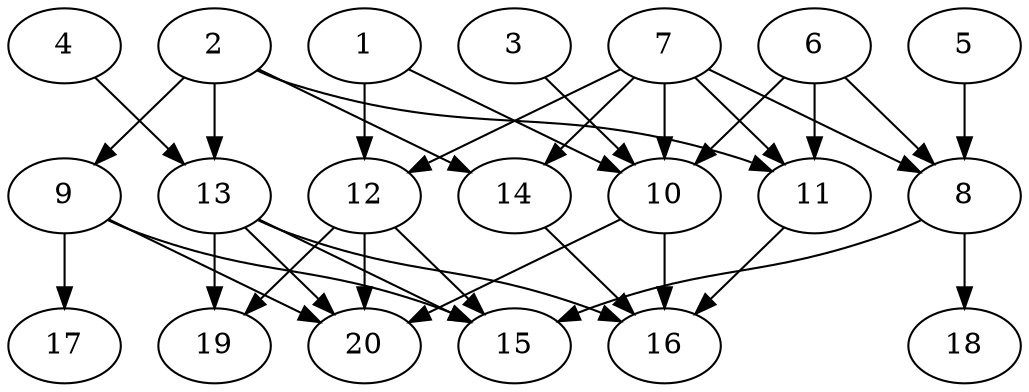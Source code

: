 // DAG automatically generated by daggen at Thu Oct  3 13:58:42 2019
// ./daggen --dot -n 20 --ccr 0.4 --fat 0.7 --regular 0.9 --density 0.6 --mindata 5242880 --maxdata 52428800 
digraph G {
  1 [size="69621760", alpha="0.18", expect_size="27848704"] 
  1 -> 10 [size ="27848704"]
  1 -> 12 [size ="27848704"]
  2 [size="114805760", alpha="0.18", expect_size="45922304"] 
  2 -> 9 [size ="45922304"]
  2 -> 11 [size ="45922304"]
  2 -> 13 [size ="45922304"]
  2 -> 14 [size ="45922304"]
  3 [size="82452480", alpha="0.15", expect_size="32980992"] 
  3 -> 10 [size ="32980992"]
  4 [size="127889920", alpha="0.10", expect_size="51155968"] 
  4 -> 13 [size ="51155968"]
  5 [size="45189120", alpha="0.08", expect_size="18075648"] 
  5 -> 8 [size ="18075648"]
  6 [size="123394560", alpha="0.17", expect_size="49357824"] 
  6 -> 8 [size ="49357824"]
  6 -> 10 [size ="49357824"]
  6 -> 11 [size ="49357824"]
  7 [size="73162240", alpha="0.04", expect_size="29264896"] 
  7 -> 8 [size ="29264896"]
  7 -> 10 [size ="29264896"]
  7 -> 11 [size ="29264896"]
  7 -> 12 [size ="29264896"]
  7 -> 14 [size ="29264896"]
  8 [size="25233920", alpha="0.12", expect_size="10093568"] 
  8 -> 15 [size ="10093568"]
  8 -> 18 [size ="10093568"]
  9 [size="52019200", alpha="0.15", expect_size="20807680"] 
  9 -> 15 [size ="20807680"]
  9 -> 17 [size ="20807680"]
  9 -> 20 [size ="20807680"]
  10 [size="85268480", alpha="0.03", expect_size="34107392"] 
  10 -> 16 [size ="34107392"]
  10 -> 20 [size ="34107392"]
  11 [size="36154880", alpha="0.12", expect_size="14461952"] 
  11 -> 16 [size ="14461952"]
  12 [size="25702400", alpha="0.09", expect_size="10280960"] 
  12 -> 15 [size ="10280960"]
  12 -> 19 [size ="10280960"]
  12 -> 20 [size ="10280960"]
  13 [size="14474240", alpha="0.15", expect_size="5789696"] 
  13 -> 15 [size ="5789696"]
  13 -> 16 [size ="5789696"]
  13 -> 19 [size ="5789696"]
  13 -> 20 [size ="5789696"]
  14 [size="102730240", alpha="0.19", expect_size="41092096"] 
  14 -> 16 [size ="41092096"]
  15 [size="46289920", alpha="0.07", expect_size="18515968"] 
  16 [size="92252160", alpha="0.13", expect_size="36900864"] 
  17 [size="75906560", alpha="0.17", expect_size="30362624"] 
  18 [size="98396160", alpha="0.07", expect_size="39358464"] 
  19 [size="52052480", alpha="0.01", expect_size="20820992"] 
  20 [size="22410240", alpha="0.15", expect_size="8964096"] 
}
